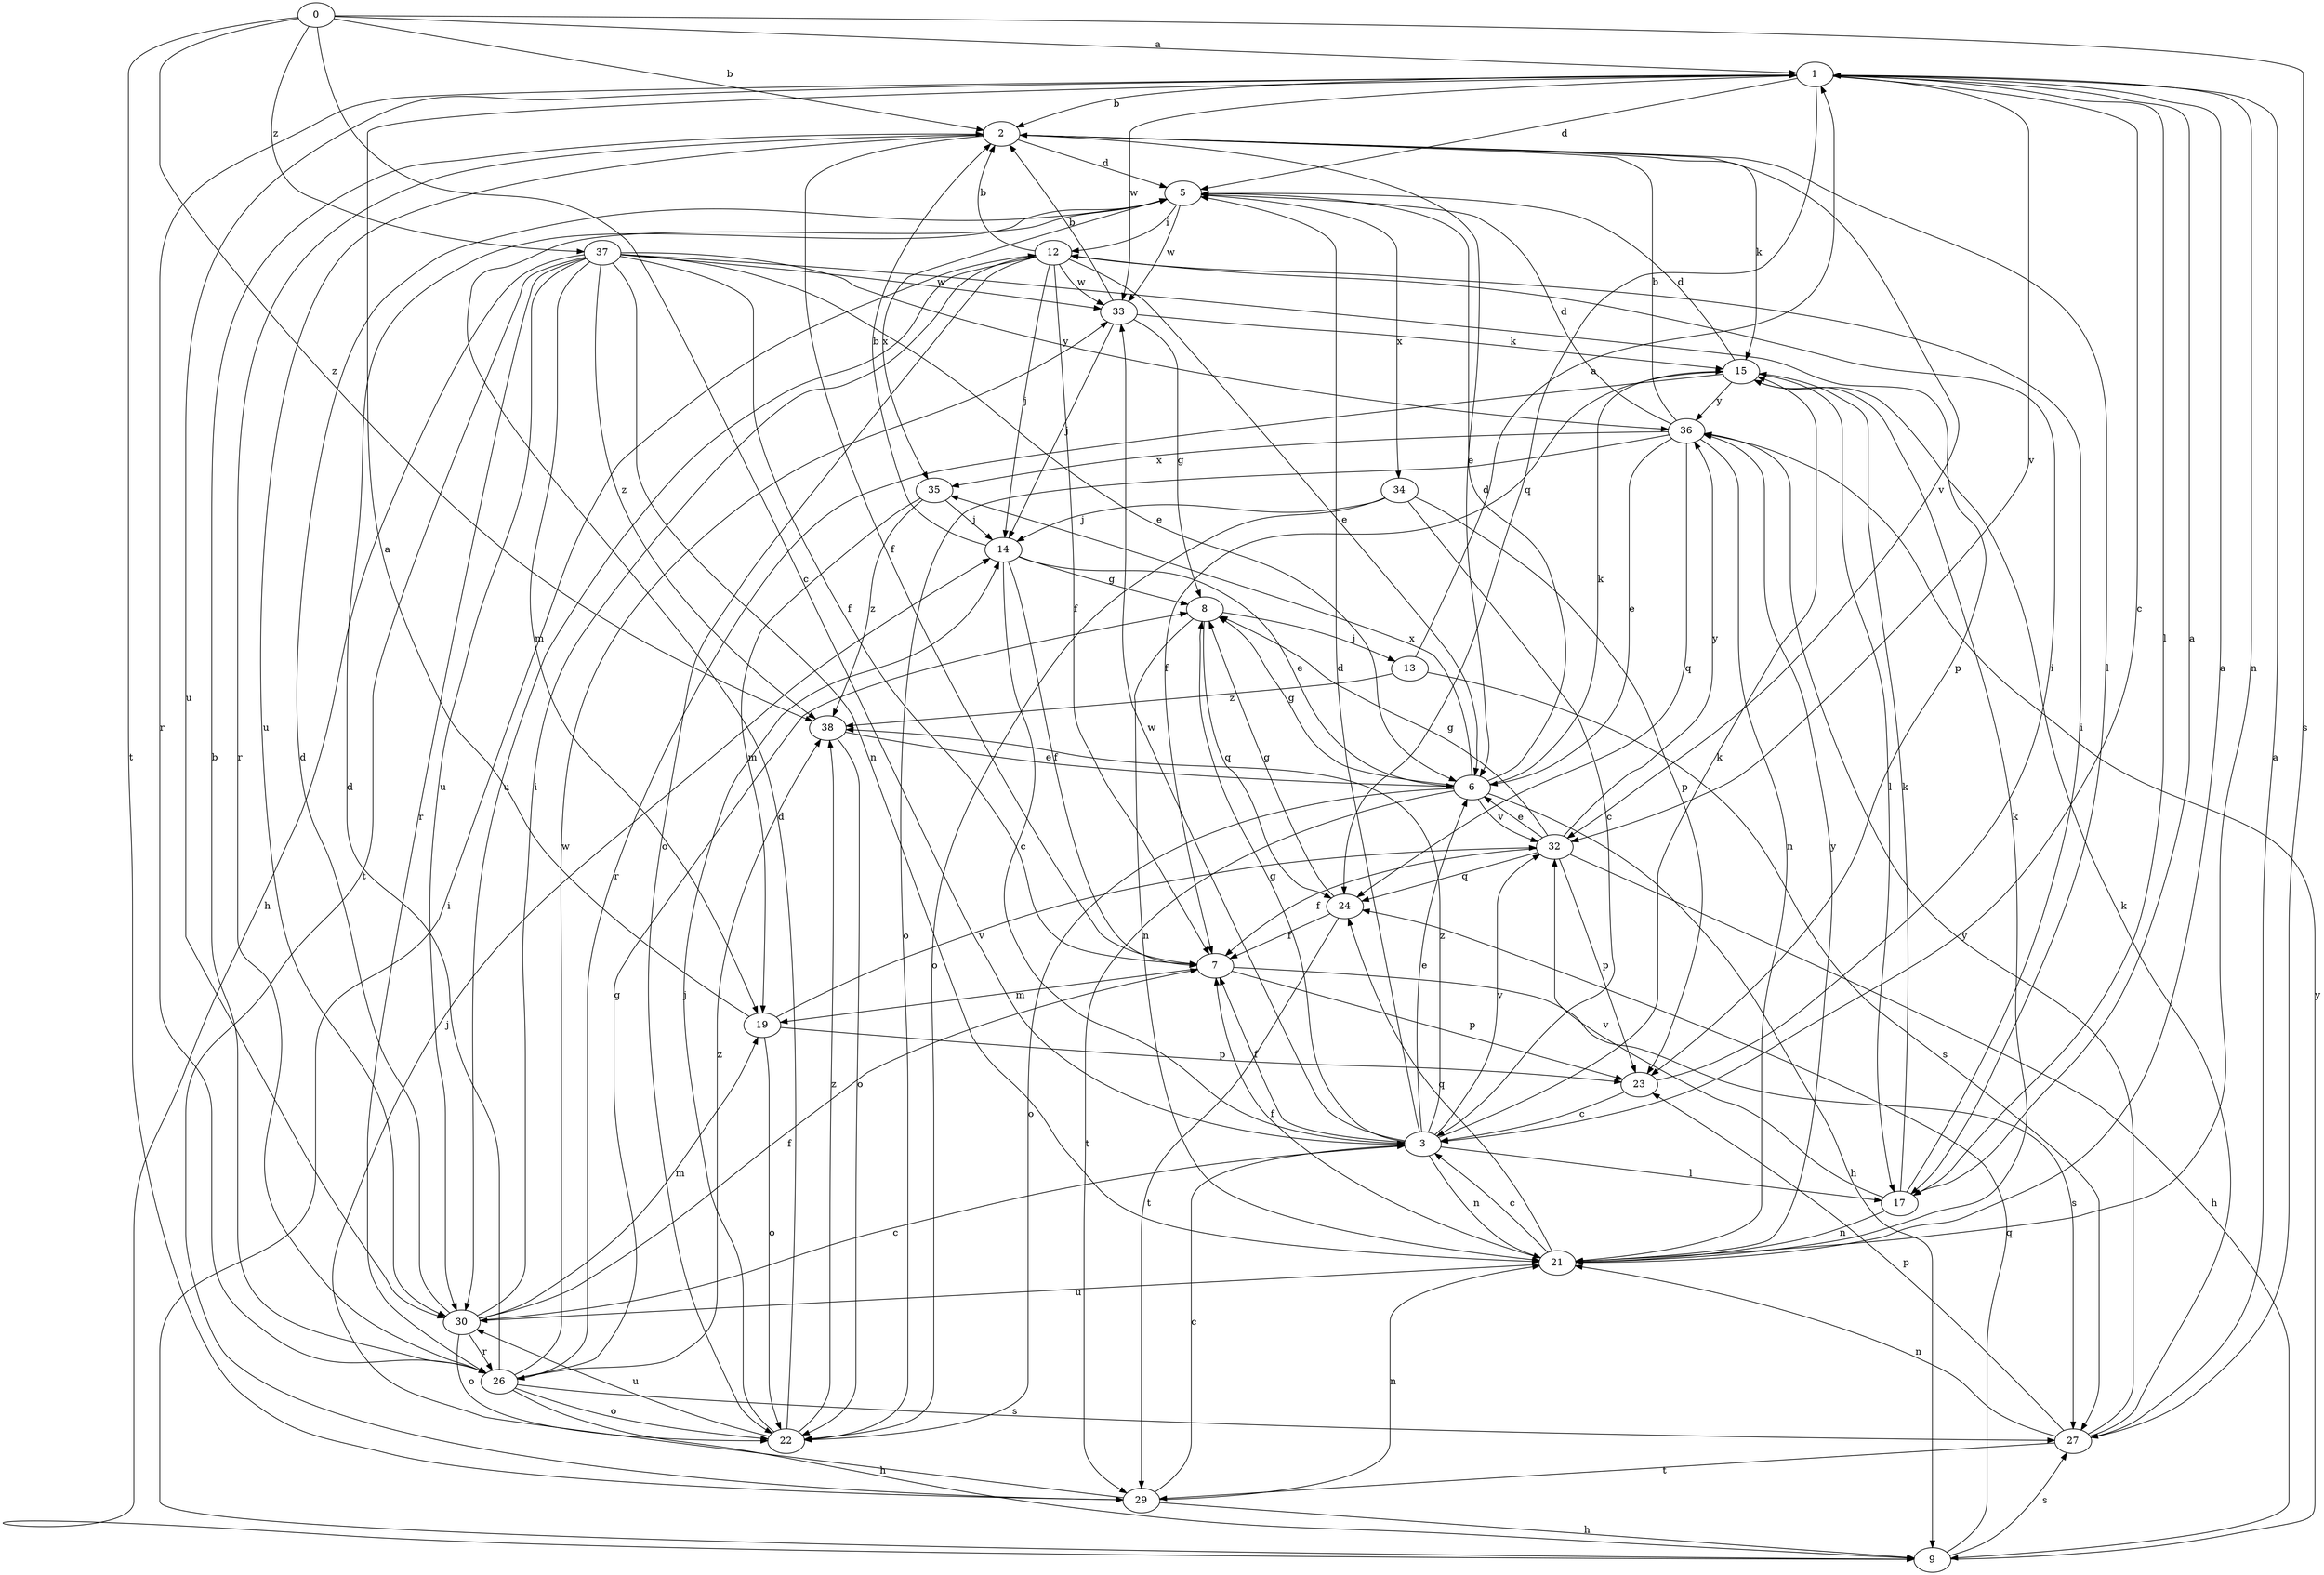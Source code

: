 strict digraph  {
0;
1;
2;
3;
5;
6;
7;
8;
9;
12;
13;
14;
15;
17;
19;
21;
22;
23;
24;
26;
27;
29;
30;
32;
33;
34;
35;
36;
37;
38;
0 -> 1  [label=a];
0 -> 2  [label=b];
0 -> 3  [label=c];
0 -> 27  [label=s];
0 -> 29  [label=t];
0 -> 37  [label=z];
0 -> 38  [label=z];
1 -> 2  [label=b];
1 -> 3  [label=c];
1 -> 5  [label=d];
1 -> 17  [label=l];
1 -> 21  [label=n];
1 -> 24  [label=q];
1 -> 26  [label=r];
1 -> 30  [label=u];
1 -> 32  [label=v];
1 -> 33  [label=w];
2 -> 5  [label=d];
2 -> 6  [label=e];
2 -> 7  [label=f];
2 -> 15  [label=k];
2 -> 17  [label=l];
2 -> 26  [label=r];
2 -> 30  [label=u];
2 -> 32  [label=v];
3 -> 5  [label=d];
3 -> 6  [label=e];
3 -> 7  [label=f];
3 -> 8  [label=g];
3 -> 15  [label=k];
3 -> 17  [label=l];
3 -> 21  [label=n];
3 -> 32  [label=v];
3 -> 33  [label=w];
3 -> 38  [label=z];
5 -> 12  [label=i];
5 -> 33  [label=w];
5 -> 34  [label=x];
5 -> 35  [label=x];
6 -> 5  [label=d];
6 -> 8  [label=g];
6 -> 9  [label=h];
6 -> 15  [label=k];
6 -> 22  [label=o];
6 -> 29  [label=t];
6 -> 32  [label=v];
6 -> 35  [label=x];
7 -> 19  [label=m];
7 -> 23  [label=p];
7 -> 27  [label=s];
8 -> 13  [label=j];
8 -> 21  [label=n];
8 -> 24  [label=q];
9 -> 12  [label=i];
9 -> 24  [label=q];
9 -> 27  [label=s];
9 -> 36  [label=y];
12 -> 2  [label=b];
12 -> 6  [label=e];
12 -> 7  [label=f];
12 -> 14  [label=j];
12 -> 22  [label=o];
12 -> 30  [label=u];
12 -> 33  [label=w];
13 -> 1  [label=a];
13 -> 27  [label=s];
13 -> 38  [label=z];
14 -> 2  [label=b];
14 -> 3  [label=c];
14 -> 6  [label=e];
14 -> 7  [label=f];
14 -> 8  [label=g];
15 -> 5  [label=d];
15 -> 7  [label=f];
15 -> 17  [label=l];
15 -> 26  [label=r];
15 -> 36  [label=y];
17 -> 1  [label=a];
17 -> 12  [label=i];
17 -> 15  [label=k];
17 -> 21  [label=n];
17 -> 32  [label=v];
19 -> 1  [label=a];
19 -> 22  [label=o];
19 -> 23  [label=p];
19 -> 32  [label=v];
21 -> 1  [label=a];
21 -> 3  [label=c];
21 -> 7  [label=f];
21 -> 15  [label=k];
21 -> 24  [label=q];
21 -> 30  [label=u];
21 -> 36  [label=y];
22 -> 5  [label=d];
22 -> 14  [label=j];
22 -> 30  [label=u];
22 -> 38  [label=z];
23 -> 3  [label=c];
23 -> 12  [label=i];
24 -> 7  [label=f];
24 -> 8  [label=g];
24 -> 29  [label=t];
26 -> 2  [label=b];
26 -> 5  [label=d];
26 -> 8  [label=g];
26 -> 9  [label=h];
26 -> 22  [label=o];
26 -> 27  [label=s];
26 -> 33  [label=w];
26 -> 38  [label=z];
27 -> 1  [label=a];
27 -> 15  [label=k];
27 -> 21  [label=n];
27 -> 23  [label=p];
27 -> 29  [label=t];
27 -> 36  [label=y];
29 -> 3  [label=c];
29 -> 9  [label=h];
29 -> 14  [label=j];
29 -> 21  [label=n];
30 -> 3  [label=c];
30 -> 5  [label=d];
30 -> 7  [label=f];
30 -> 12  [label=i];
30 -> 19  [label=m];
30 -> 22  [label=o];
30 -> 26  [label=r];
32 -> 6  [label=e];
32 -> 7  [label=f];
32 -> 8  [label=g];
32 -> 9  [label=h];
32 -> 23  [label=p];
32 -> 24  [label=q];
32 -> 36  [label=y];
33 -> 2  [label=b];
33 -> 8  [label=g];
33 -> 14  [label=j];
33 -> 15  [label=k];
34 -> 3  [label=c];
34 -> 14  [label=j];
34 -> 22  [label=o];
34 -> 23  [label=p];
35 -> 14  [label=j];
35 -> 19  [label=m];
35 -> 38  [label=z];
36 -> 2  [label=b];
36 -> 5  [label=d];
36 -> 6  [label=e];
36 -> 21  [label=n];
36 -> 22  [label=o];
36 -> 24  [label=q];
36 -> 35  [label=x];
37 -> 6  [label=e];
37 -> 7  [label=f];
37 -> 9  [label=h];
37 -> 19  [label=m];
37 -> 21  [label=n];
37 -> 23  [label=p];
37 -> 26  [label=r];
37 -> 29  [label=t];
37 -> 30  [label=u];
37 -> 33  [label=w];
37 -> 36  [label=y];
37 -> 38  [label=z];
38 -> 6  [label=e];
38 -> 22  [label=o];
}
